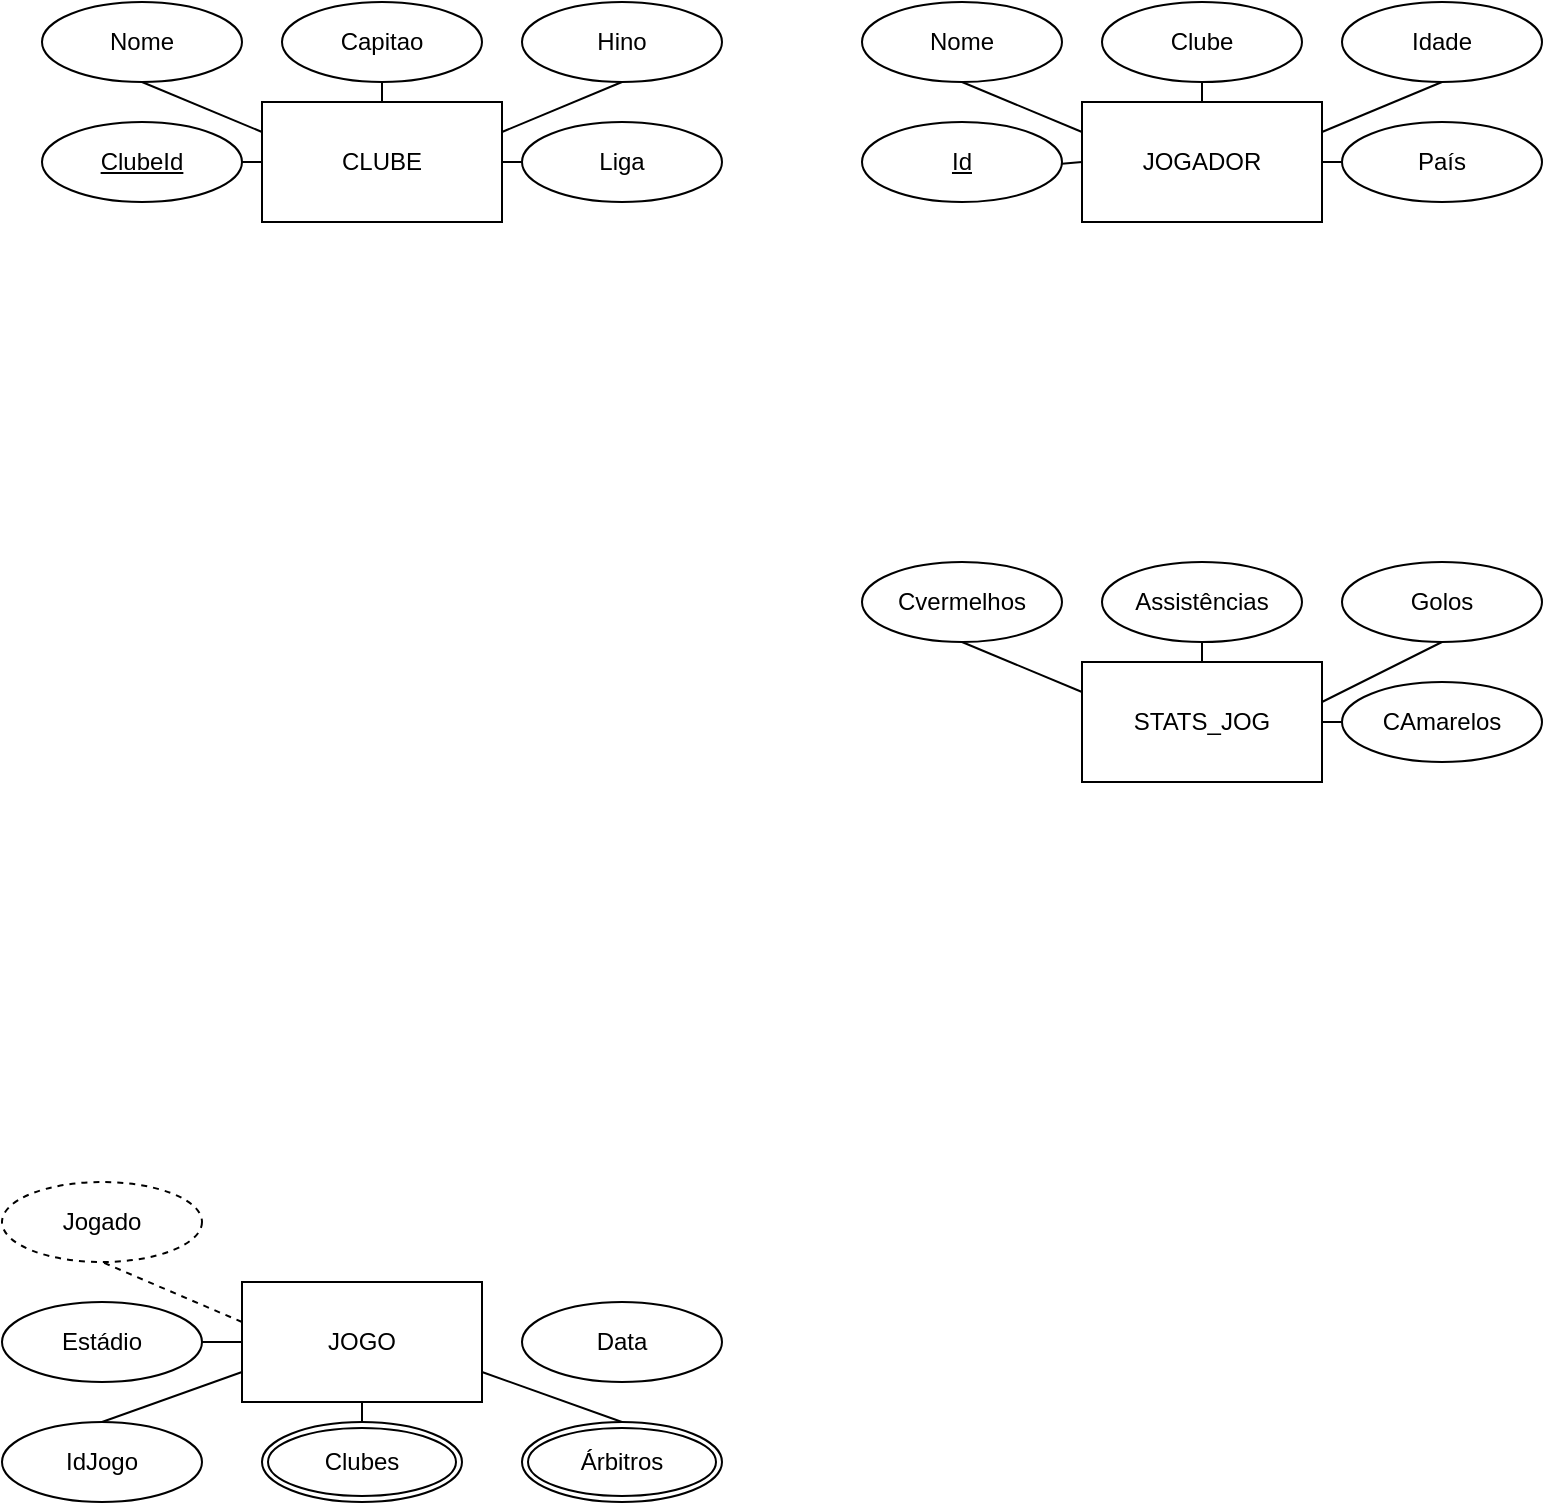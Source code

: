 <mxfile version="28.2.5">
  <diagram name="Página-1" id="ZuBOBz5zoSPugGbZbxMv">
    <mxGraphModel dx="2310" dy="879" grid="1" gridSize="10" guides="1" tooltips="1" connect="1" arrows="1" fold="1" page="1" pageScale="1" pageWidth="827" pageHeight="1169" math="0" shadow="0">
      <root>
        <mxCell id="0" />
        <mxCell id="1" parent="0" />
        <mxCell id="2kuMkGwONnxZ9jZL0DD0-1" value="CLUBE" style="rounded=0;whiteSpace=wrap;html=1;" parent="1" vertex="1">
          <mxGeometry x="-690" y="90" width="120" height="60" as="geometry" />
        </mxCell>
        <mxCell id="2kuMkGwONnxZ9jZL0DD0-2" value="Capitao" style="ellipse;whiteSpace=wrap;html=1;align=center;" parent="1" vertex="1">
          <mxGeometry x="-680" y="40" width="100" height="40" as="geometry" />
        </mxCell>
        <mxCell id="2kuMkGwONnxZ9jZL0DD0-3" value="Hino" style="ellipse;whiteSpace=wrap;html=1;align=center;" parent="1" vertex="1">
          <mxGeometry x="-560" y="40" width="100" height="40" as="geometry" />
        </mxCell>
        <mxCell id="2kuMkGwONnxZ9jZL0DD0-4" value="Liga" style="ellipse;whiteSpace=wrap;html=1;align=center;" parent="1" vertex="1">
          <mxGeometry x="-560" y="100" width="100" height="40" as="geometry" />
        </mxCell>
        <mxCell id="2kuMkGwONnxZ9jZL0DD0-5" value="&lt;u&gt;ClubeId&lt;/u&gt;" style="ellipse;whiteSpace=wrap;html=1;align=center;" parent="1" vertex="1">
          <mxGeometry x="-800" y="100" width="100" height="40" as="geometry" />
        </mxCell>
        <mxCell id="2kuMkGwONnxZ9jZL0DD0-6" value="Nome" style="ellipse;whiteSpace=wrap;html=1;align=center;" parent="1" vertex="1">
          <mxGeometry x="-800" y="40" width="100" height="40" as="geometry" />
        </mxCell>
        <mxCell id="2kuMkGwONnxZ9jZL0DD0-7" value="" style="endArrow=none;html=1;rounded=0;entryX=0;entryY=0.5;entryDx=0;entryDy=0;exitX=1;exitY=0.5;exitDx=0;exitDy=0;" parent="1" source="2kuMkGwONnxZ9jZL0DD0-1" target="2kuMkGwONnxZ9jZL0DD0-4" edge="1">
          <mxGeometry width="50" height="50" relative="1" as="geometry">
            <mxPoint x="-560" y="110" as="sourcePoint" />
            <mxPoint x="-520" y="70" as="targetPoint" />
          </mxGeometry>
        </mxCell>
        <mxCell id="2kuMkGwONnxZ9jZL0DD0-9" value="" style="endArrow=none;html=1;rounded=0;entryX=0.5;entryY=1;entryDx=0;entryDy=0;exitX=1;exitY=0.25;exitDx=0;exitDy=0;" parent="1" source="2kuMkGwONnxZ9jZL0DD0-1" target="2kuMkGwONnxZ9jZL0DD0-3" edge="1">
          <mxGeometry width="50" height="50" relative="1" as="geometry">
            <mxPoint x="-570" y="110" as="sourcePoint" />
            <mxPoint x="-520" y="60" as="targetPoint" />
          </mxGeometry>
        </mxCell>
        <mxCell id="2kuMkGwONnxZ9jZL0DD0-10" value="" style="endArrow=none;html=1;rounded=0;entryX=0.5;entryY=1;entryDx=0;entryDy=0;exitX=0.5;exitY=0;exitDx=0;exitDy=0;" parent="1" source="2kuMkGwONnxZ9jZL0DD0-1" target="2kuMkGwONnxZ9jZL0DD0-2" edge="1">
          <mxGeometry width="50" height="50" relative="1" as="geometry">
            <mxPoint x="-640" y="100" as="sourcePoint" />
            <mxPoint x="-590" y="50" as="targetPoint" />
          </mxGeometry>
        </mxCell>
        <mxCell id="2kuMkGwONnxZ9jZL0DD0-11" value="" style="endArrow=none;html=1;rounded=0;entryX=0.5;entryY=1;entryDx=0;entryDy=0;exitX=0;exitY=0.25;exitDx=0;exitDy=0;" parent="1" source="2kuMkGwONnxZ9jZL0DD0-1" target="2kuMkGwONnxZ9jZL0DD0-6" edge="1">
          <mxGeometry width="50" height="50" relative="1" as="geometry">
            <mxPoint x="-690" y="110" as="sourcePoint" />
            <mxPoint x="-640" y="60" as="targetPoint" />
          </mxGeometry>
        </mxCell>
        <mxCell id="2kuMkGwONnxZ9jZL0DD0-12" value="" style="endArrow=none;html=1;rounded=0;entryX=0;entryY=0.5;entryDx=0;entryDy=0;exitX=1;exitY=0.5;exitDx=0;exitDy=0;" parent="1" source="2kuMkGwONnxZ9jZL0DD0-5" target="2kuMkGwONnxZ9jZL0DD0-1" edge="1">
          <mxGeometry width="50" height="50" relative="1" as="geometry">
            <mxPoint x="-700" y="120" as="sourcePoint" />
            <mxPoint x="-650" y="70" as="targetPoint" />
          </mxGeometry>
        </mxCell>
        <mxCell id="2kuMkGwONnxZ9jZL0DD0-13" value="JOGADOR" style="rounded=0;whiteSpace=wrap;html=1;" parent="1" vertex="1">
          <mxGeometry x="-280" y="90" width="120" height="60" as="geometry" />
        </mxCell>
        <mxCell id="2kuMkGwONnxZ9jZL0DD0-14" value="Clube" style="ellipse;whiteSpace=wrap;html=1;align=center;" parent="1" vertex="1">
          <mxGeometry x="-270" y="40" width="100" height="40" as="geometry" />
        </mxCell>
        <mxCell id="2kuMkGwONnxZ9jZL0DD0-15" value="Idade" style="ellipse;whiteSpace=wrap;html=1;align=center;" parent="1" vertex="1">
          <mxGeometry x="-150" y="40" width="100" height="40" as="geometry" />
        </mxCell>
        <mxCell id="2kuMkGwONnxZ9jZL0DD0-16" value="País" style="ellipse;whiteSpace=wrap;html=1;align=center;" parent="1" vertex="1">
          <mxGeometry x="-150" y="100" width="100" height="40" as="geometry" />
        </mxCell>
        <mxCell id="2kuMkGwONnxZ9jZL0DD0-17" value="Nome" style="ellipse;whiteSpace=wrap;html=1;align=center;" parent="1" vertex="1">
          <mxGeometry x="-390" y="40" width="100" height="40" as="geometry" />
        </mxCell>
        <mxCell id="2kuMkGwONnxZ9jZL0DD0-18" value="Id" style="ellipse;whiteSpace=wrap;html=1;align=center;fontStyle=4;" parent="1" vertex="1">
          <mxGeometry x="-390" y="100" width="100" height="40" as="geometry" />
        </mxCell>
        <mxCell id="2kuMkGwONnxZ9jZL0DD0-19" value="" style="endArrow=none;html=1;rounded=0;entryX=0;entryY=0.5;entryDx=0;entryDy=0;exitX=1;exitY=0.5;exitDx=0;exitDy=0;" parent="1" source="2kuMkGwONnxZ9jZL0DD0-13" target="2kuMkGwONnxZ9jZL0DD0-16" edge="1">
          <mxGeometry width="50" height="50" relative="1" as="geometry">
            <mxPoint x="-140" y="100" as="sourcePoint" />
            <mxPoint x="-110" y="70" as="targetPoint" />
          </mxGeometry>
        </mxCell>
        <mxCell id="2kuMkGwONnxZ9jZL0DD0-20" value="" style="endArrow=none;html=1;rounded=0;entryX=0.5;entryY=1;entryDx=0;entryDy=0;exitX=1;exitY=0.25;exitDx=0;exitDy=0;" parent="1" source="2kuMkGwONnxZ9jZL0DD0-13" target="2kuMkGwONnxZ9jZL0DD0-15" edge="1">
          <mxGeometry width="50" height="50" relative="1" as="geometry">
            <mxPoint x="-150" y="90" as="sourcePoint" />
            <mxPoint x="-110" y="60" as="targetPoint" />
          </mxGeometry>
        </mxCell>
        <mxCell id="2kuMkGwONnxZ9jZL0DD0-21" value="" style="endArrow=none;html=1;rounded=0;entryX=0.5;entryY=1;entryDx=0;entryDy=0;exitX=0.5;exitY=0;exitDx=0;exitDy=0;" parent="1" source="2kuMkGwONnxZ9jZL0DD0-13" target="2kuMkGwONnxZ9jZL0DD0-14" edge="1">
          <mxGeometry width="50" height="50" relative="1" as="geometry">
            <mxPoint x="-200" y="80" as="sourcePoint" />
            <mxPoint x="-170" y="40" as="targetPoint" />
          </mxGeometry>
        </mxCell>
        <mxCell id="2kuMkGwONnxZ9jZL0DD0-22" value="" style="endArrow=none;html=1;rounded=0;entryX=0.5;entryY=1;entryDx=0;entryDy=0;exitX=0;exitY=0.25;exitDx=0;exitDy=0;" parent="1" source="2kuMkGwONnxZ9jZL0DD0-13" target="2kuMkGwONnxZ9jZL0DD0-17" edge="1">
          <mxGeometry width="50" height="50" relative="1" as="geometry">
            <mxPoint x="-280" y="110" as="sourcePoint" />
            <mxPoint x="-230" y="60" as="targetPoint" />
          </mxGeometry>
        </mxCell>
        <mxCell id="2kuMkGwONnxZ9jZL0DD0-23" value="" style="endArrow=none;html=1;rounded=0;entryX=0;entryY=0.5;entryDx=0;entryDy=0;" parent="1" source="2kuMkGwONnxZ9jZL0DD0-18" target="2kuMkGwONnxZ9jZL0DD0-13" edge="1">
          <mxGeometry width="50" height="50" relative="1" as="geometry">
            <mxPoint x="-290" y="120" as="sourcePoint" />
            <mxPoint x="-240" y="70" as="targetPoint" />
          </mxGeometry>
        </mxCell>
        <mxCell id="5QYFWvVq_h9e9N5WB5YZ-1" value="JOGO" style="rounded=0;whiteSpace=wrap;html=1;" vertex="1" parent="1">
          <mxGeometry x="-700" y="680" width="120" height="60" as="geometry" />
        </mxCell>
        <mxCell id="5QYFWvVq_h9e9N5WB5YZ-4" value="Estádio" style="ellipse;whiteSpace=wrap;html=1;align=center;" vertex="1" parent="1">
          <mxGeometry x="-820" y="690" width="100" height="40" as="geometry" />
        </mxCell>
        <mxCell id="5QYFWvVq_h9e9N5WB5YZ-5" value="IdJogo" style="ellipse;whiteSpace=wrap;html=1;align=center;" vertex="1" parent="1">
          <mxGeometry x="-820" y="750" width="100" height="40" as="geometry" />
        </mxCell>
        <mxCell id="5QYFWvVq_h9e9N5WB5YZ-6" value="Clubes" style="ellipse;shape=doubleEllipse;margin=3;whiteSpace=wrap;html=1;align=center;" vertex="1" parent="1">
          <mxGeometry x="-690" y="750" width="100" height="40" as="geometry" />
        </mxCell>
        <mxCell id="5QYFWvVq_h9e9N5WB5YZ-8" value="Árbitros" style="ellipse;shape=doubleEllipse;margin=3;whiteSpace=wrap;html=1;align=center;" vertex="1" parent="1">
          <mxGeometry x="-560" y="750" width="100" height="40" as="geometry" />
        </mxCell>
        <mxCell id="5QYFWvVq_h9e9N5WB5YZ-10" value="STATS_JOG" style="rounded=0;whiteSpace=wrap;html=1;" vertex="1" parent="1">
          <mxGeometry x="-280" y="370" width="120" height="60" as="geometry" />
        </mxCell>
        <mxCell id="5QYFWvVq_h9e9N5WB5YZ-11" value="" style="endArrow=none;html=1;rounded=0;entryX=0;entryY=0.75;entryDx=0;entryDy=0;exitX=0.5;exitY=0;exitDx=0;exitDy=0;" edge="1" parent="1" source="5QYFWvVq_h9e9N5WB5YZ-5" target="5QYFWvVq_h9e9N5WB5YZ-1">
          <mxGeometry width="50" height="50" relative="1" as="geometry">
            <mxPoint x="-760" y="740" as="sourcePoint" />
            <mxPoint x="-720" y="700" as="targetPoint" />
          </mxGeometry>
        </mxCell>
        <mxCell id="5QYFWvVq_h9e9N5WB5YZ-12" value="" style="endArrow=none;html=1;rounded=0;entryX=0;entryY=0.5;entryDx=0;entryDy=0;exitX=1;exitY=0.5;exitDx=0;exitDy=0;" edge="1" parent="1" source="5QYFWvVq_h9e9N5WB5YZ-4" target="5QYFWvVq_h9e9N5WB5YZ-1">
          <mxGeometry width="50" height="50" relative="1" as="geometry">
            <mxPoint x="-720" y="660" as="sourcePoint" />
            <mxPoint x="-670" y="660" as="targetPoint" />
          </mxGeometry>
        </mxCell>
        <mxCell id="5QYFWvVq_h9e9N5WB5YZ-13" value="" style="endArrow=none;html=1;rounded=0;entryX=0.5;entryY=1;entryDx=0;entryDy=0;exitX=0.5;exitY=0;exitDx=0;exitDy=0;" edge="1" parent="1" source="5QYFWvVq_h9e9N5WB5YZ-6" target="5QYFWvVq_h9e9N5WB5YZ-1">
          <mxGeometry width="50" height="50" relative="1" as="geometry">
            <mxPoint x="-640" y="750" as="sourcePoint" />
            <mxPoint x="-590" y="700" as="targetPoint" />
          </mxGeometry>
        </mxCell>
        <mxCell id="5QYFWvVq_h9e9N5WB5YZ-14" value="" style="endArrow=none;html=1;rounded=0;entryX=1;entryY=0.75;entryDx=0;entryDy=0;exitX=0.5;exitY=0;exitDx=0;exitDy=0;" edge="1" parent="1" source="5QYFWvVq_h9e9N5WB5YZ-8" target="5QYFWvVq_h9e9N5WB5YZ-1">
          <mxGeometry width="50" height="50" relative="1" as="geometry">
            <mxPoint x="-500" y="720" as="sourcePoint" />
            <mxPoint x="-460" y="700" as="targetPoint" />
          </mxGeometry>
        </mxCell>
        <mxCell id="5QYFWvVq_h9e9N5WB5YZ-15" value="Assistências" style="ellipse;whiteSpace=wrap;html=1;align=center;" vertex="1" parent="1">
          <mxGeometry x="-270" y="320" width="100" height="40" as="geometry" />
        </mxCell>
        <mxCell id="5QYFWvVq_h9e9N5WB5YZ-17" value="Golos" style="ellipse;whiteSpace=wrap;html=1;align=center;" vertex="1" parent="1">
          <mxGeometry x="-150" y="320" width="100" height="40" as="geometry" />
        </mxCell>
        <mxCell id="5QYFWvVq_h9e9N5WB5YZ-19" value="" style="endArrow=none;html=1;rounded=0;entryX=0.5;entryY=1;entryDx=0;entryDy=0;" edge="1" parent="1" target="5QYFWvVq_h9e9N5WB5YZ-17">
          <mxGeometry width="50" height="50" relative="1" as="geometry">
            <mxPoint x="-160" y="390" as="sourcePoint" />
            <mxPoint x="-110" y="340" as="targetPoint" />
          </mxGeometry>
        </mxCell>
        <mxCell id="5QYFWvVq_h9e9N5WB5YZ-23" value="" style="endArrow=none;html=1;rounded=0;entryX=0.5;entryY=1;entryDx=0;entryDy=0;" edge="1" parent="1" target="5QYFWvVq_h9e9N5WB5YZ-15">
          <mxGeometry width="50" height="50" relative="1" as="geometry">
            <mxPoint x="-220" y="370" as="sourcePoint" />
            <mxPoint x="-170" y="320" as="targetPoint" />
          </mxGeometry>
        </mxCell>
        <mxCell id="5QYFWvVq_h9e9N5WB5YZ-24" value="CAmarelos" style="ellipse;whiteSpace=wrap;html=1;align=center;" vertex="1" parent="1">
          <mxGeometry x="-150" y="380" width="100" height="40" as="geometry" />
        </mxCell>
        <mxCell id="5QYFWvVq_h9e9N5WB5YZ-25" value="Cvermelhos" style="ellipse;whiteSpace=wrap;html=1;align=center;" vertex="1" parent="1">
          <mxGeometry x="-390" y="320" width="100" height="40" as="geometry" />
        </mxCell>
        <mxCell id="5QYFWvVq_h9e9N5WB5YZ-26" value="" style="endArrow=none;html=1;rounded=0;entryX=0.5;entryY=1;entryDx=0;entryDy=0;exitX=0;exitY=0.25;exitDx=0;exitDy=0;" edge="1" parent="1" source="5QYFWvVq_h9e9N5WB5YZ-10" target="5QYFWvVq_h9e9N5WB5YZ-25">
          <mxGeometry width="50" height="50" relative="1" as="geometry">
            <mxPoint x="-280" y="360" as="sourcePoint" />
            <mxPoint x="-230" y="340" as="targetPoint" />
          </mxGeometry>
        </mxCell>
        <mxCell id="5QYFWvVq_h9e9N5WB5YZ-27" value="" style="endArrow=none;html=1;rounded=0;entryX=1;entryY=0.5;entryDx=0;entryDy=0;exitX=0;exitY=0.5;exitDx=0;exitDy=0;" edge="1" parent="1" source="5QYFWvVq_h9e9N5WB5YZ-24" target="5QYFWvVq_h9e9N5WB5YZ-10">
          <mxGeometry width="50" height="50" relative="1" as="geometry">
            <mxPoint x="-140" y="400" as="sourcePoint" />
            <mxPoint x="-263" y="360" as="targetPoint" />
          </mxGeometry>
        </mxCell>
        <mxCell id="5QYFWvVq_h9e9N5WB5YZ-30" value="Data" style="ellipse;whiteSpace=wrap;html=1;align=center;" vertex="1" parent="1">
          <mxGeometry x="-560" y="690" width="100" height="40" as="geometry" />
        </mxCell>
        <mxCell id="5QYFWvVq_h9e9N5WB5YZ-33" value="" style="endArrow=none;dashed=1;html=1;rounded=0;entryX=0.5;entryY=1;entryDx=0;entryDy=0;" edge="1" parent="1" target="5QYFWvVq_h9e9N5WB5YZ-34">
          <mxGeometry width="50" height="50" relative="1" as="geometry">
            <mxPoint x="-700" y="700" as="sourcePoint" />
            <mxPoint x="-650" y="650" as="targetPoint" />
          </mxGeometry>
        </mxCell>
        <mxCell id="5QYFWvVq_h9e9N5WB5YZ-34" value="Jogado" style="ellipse;whiteSpace=wrap;html=1;align=center;dashed=1;" vertex="1" parent="1">
          <mxGeometry x="-820" y="630" width="100" height="40" as="geometry" />
        </mxCell>
      </root>
    </mxGraphModel>
  </diagram>
</mxfile>
